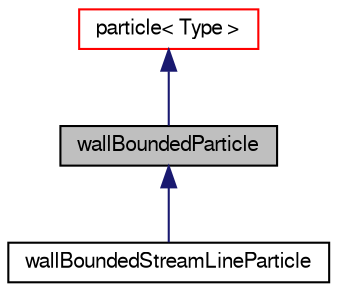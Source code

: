 digraph "wallBoundedParticle"
{
  bgcolor="transparent";
  edge [fontname="FreeSans",fontsize="10",labelfontname="FreeSans",labelfontsize="10"];
  node [fontname="FreeSans",fontsize="10",shape=record];
  Node0 [label="wallBoundedParticle",height=0.2,width=0.4,color="black", fillcolor="grey75", style="filled", fontcolor="black"];
  Node1 -> Node0 [dir="back",color="midnightblue",fontsize="10",style="solid",fontname="FreeSans"];
  Node1 [label="particle\< Type \>",height=0.2,width=0.4,color="red",URL="$a23586.html",tooltip="Base particle class. "];
  Node0 -> Node3 [dir="back",color="midnightblue",fontsize="10",style="solid",fontname="FreeSans"];
  Node3 [label="wallBoundedStreamLineParticle",height=0.2,width=0.4,color="black",URL="$a28810.html",tooltip="Particle class that samples fields as it passes through. Used in streamline calculation. "];
}
